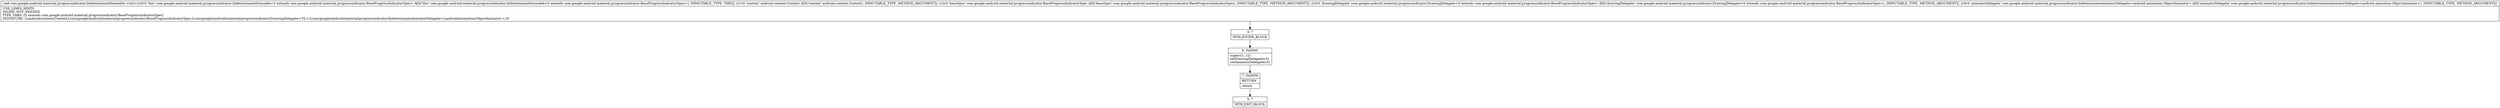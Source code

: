 digraph "CFG forcom.google.android.material.progressindicator.IndeterminateDrawable.\<init\>(Landroid\/content\/Context;Lcom\/google\/android\/material\/progressindicator\/BaseProgressIndicatorSpec;Lcom\/google\/android\/material\/progressindicator\/DrawingDelegate;Lcom\/google\/android\/material\/progressindicator\/IndeterminateAnimatorDelegate;)V" {
Node_4 [shape=record,label="{4\:\ ?|MTH_ENTER_BLOCK\l}"];
Node_6 [shape=record,label="{6\:\ 0x0000|super(r1, r2)\lsetDrawingDelegate(r3)\lsetAnimatorDelegate(r4)\l}"];
Node_7 [shape=record,label="{7\:\ 0x0009|RETURN\l|return\l}"];
Node_5 [shape=record,label="{5\:\ ?|MTH_EXIT_BLOCK\l}"];
MethodNode[shape=record,label="{void com.google.android.material.progressindicator.IndeterminateDrawable.\<init\>((r0v0 'this' com.google.android.material.progressindicator.IndeterminateDrawable\<S extends com.google.android.material.progressindicator.BaseProgressIndicatorSpec\> A[D('this' com.google.android.material.progressindicator.IndeterminateDrawable\<S extends com.google.android.material.progressindicator.BaseProgressIndicatorSpec\>), IMMUTABLE_TYPE, THIS]), (r1v0 'context' android.content.Context A[D('context' android.content.Context), IMMUTABLE_TYPE, METHOD_ARGUMENT]), (r2v0 'baseSpec' com.google.android.material.progressindicator.BaseProgressIndicatorSpec A[D('baseSpec' com.google.android.material.progressindicator.BaseProgressIndicatorSpec), IMMUTABLE_TYPE, METHOD_ARGUMENT]), (r3v0 'drawingDelegate' com.google.android.material.progressindicator.DrawingDelegate\<S extends com.google.android.material.progressindicator.BaseProgressIndicatorSpec\> A[D('drawingDelegate' com.google.android.material.progressindicator.DrawingDelegate\<S extends com.google.android.material.progressindicator.BaseProgressIndicatorSpec\>), IMMUTABLE_TYPE, METHOD_ARGUMENT]), (r4v0 'animatorDelegate' com.google.android.material.progressindicator.IndeterminateAnimatorDelegate\<android.animation.ObjectAnimator\> A[D('animatorDelegate' com.google.android.material.progressindicator.IndeterminateAnimatorDelegate\<android.animation.ObjectAnimator\>), IMMUTABLE_TYPE, METHOD_ARGUMENT]))  | USE_LINES_HINTS\lINLINE_NOT_NEEDED\lTYPE_VARS: [S extends com.google.android.material.progressindicator.BaseProgressIndicatorSpec]\lSIGNATURE: (Landroid\/content\/Context;Lcom\/google\/android\/material\/progressindicator\/BaseProgressIndicatorSpec;Lcom\/google\/android\/material\/progressindicator\/DrawingDelegate\<TS;\>;Lcom\/google\/android\/material\/progressindicator\/IndeterminateAnimatorDelegate\<Landroid\/animation\/ObjectAnimator;\>;)V\l}"];
MethodNode -> Node_4;Node_4 -> Node_6;
Node_6 -> Node_7;
Node_7 -> Node_5;
}

